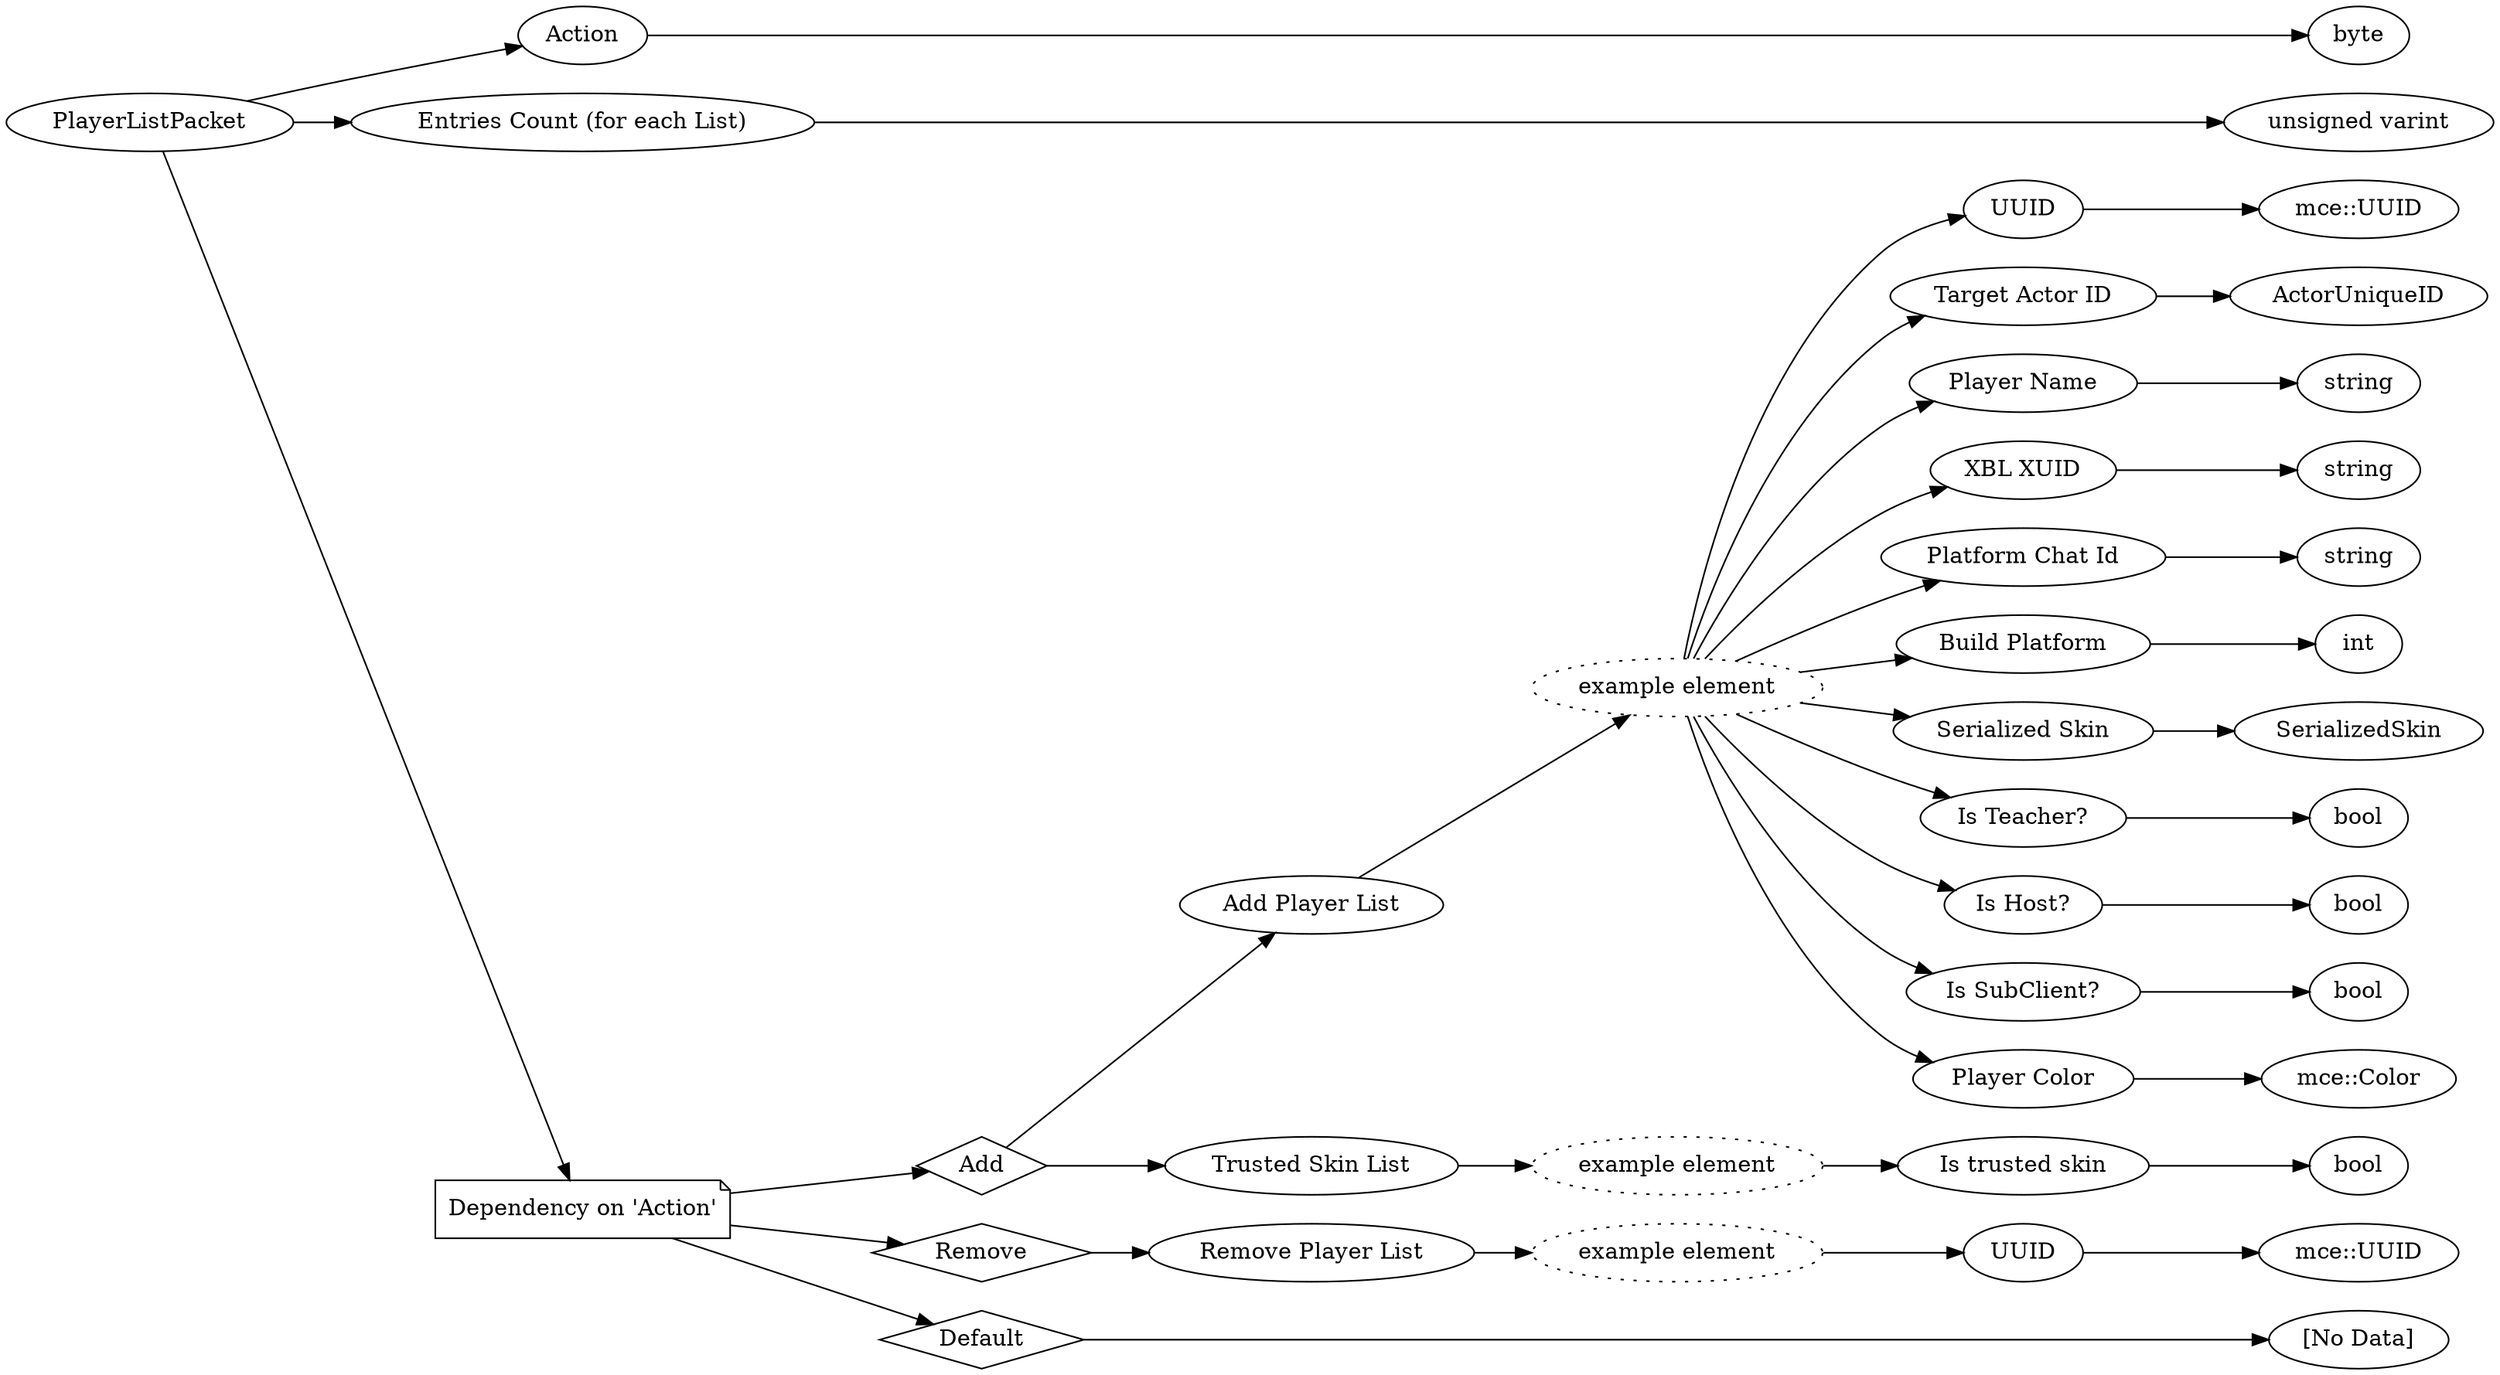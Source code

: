 digraph "PlayerListPacket" {
rankdir = LR
0
0 -> 1
1 -> 2
0 -> 3
3 -> 4
0 -> 5
5 -> 6
6 -> 7
7 -> 8
8 -> 9
9 -> 10
8 -> 11
11 -> 12
8 -> 13
13 -> 14
8 -> 15
15 -> 16
8 -> 17
17 -> 18
8 -> 19
19 -> 20
8 -> 21
21 -> 113
8 -> 114
114 -> 115
8 -> 116
116 -> 117
8 -> 118
118 -> 119
8 -> 120
120 -> 124
6 -> 125
125 -> 126
126 -> 127
127 -> 128
5 -> 129
129 -> 130
130 -> 131
131 -> 132
132 -> 133
5 -> 134
134 -> 135

0 [label="PlayerListPacket",comment="name: \"PlayerListPacket\", typeName: \"\", id: 0, branchId: 63, recurseId: -1, attributes: 0, notes: \"\""];
1 [label="Action",comment="name: \"Action\", typeName: \"\", id: 1, branchId: 0, recurseId: -1, attributes: 0, notes: \"\""];
2 [label="byte",comment="name: \"byte\", typeName: \"\", id: 2, branchId: 0, recurseId: -1, attributes: 512, notes: \"\""];
3 [label="Entries Count (for each List)",comment="name: \"Entries Count (for each List)\", typeName: \"\", id: 3, branchId: 0, recurseId: -1, attributes: 0, notes: \"\""];
4 [label="unsigned varint",comment="name: \"unsigned varint\", typeName: \"\", id: 4, branchId: 0, recurseId: -1, attributes: 512, notes: \"\""];
5 [label="Dependency on 'Action'",shape=note,comment="name: \"Dependency on 'Action'\", typeName: \"\", id: 5, branchId: 0, recurseId: -1, attributes: 2, notes: \"\""];
6 [label="Add",shape=diamond,comment="name: \"Add\", typeName: \"\", id: 6, branchId: 0, recurseId: -1, attributes: 4, notes: \"\""];
7 [label="Add Player List",comment="name: \"Add Player List\", typeName: \"\", id: 7, branchId: 0, recurseId: -1, attributes: 8, notes: \"\""];
8 [label="example element",style=dotted,comment="name: \"example element\", typeName: \"\", id: 8, branchId: 0, recurseId: -1, attributes: 16, notes: \"\""];
9 [label="UUID",comment="name: \"UUID\", typeName: \"mce::UUID\", id: 9, branchId: 0, recurseId: -1, attributes: 256, notes: \"\""];
10 [label="mce::UUID",comment="name: \"mce::UUID\", typeName: \"\", id: 10, branchId: 0, recurseId: -1, attributes: 512, notes: \"\""];
11 [label="Target Actor ID",comment="name: \"Target Actor ID\", typeName: \"ActorUniqueID\", id: 11, branchId: 0, recurseId: -1, attributes: 256, notes: \"\""];
12 [label="ActorUniqueID",comment="name: \"ActorUniqueID\", typeName: \"\", id: 12, branchId: 0, recurseId: -1, attributes: 512, notes: \"\""];
13 [label="Player Name",comment="name: \"Player Name\", typeName: \"\", id: 13, branchId: 0, recurseId: -1, attributes: 0, notes: \"\""];
14 [label="string",comment="name: \"string\", typeName: \"\", id: 14, branchId: 0, recurseId: -1, attributes: 512, notes: \"\""];
15 [label="XBL XUID",comment="name: \"XBL XUID\", typeName: \"\", id: 15, branchId: 0, recurseId: -1, attributes: 0, notes: \"\""];
16 [label="string",comment="name: \"string\", typeName: \"\", id: 16, branchId: 0, recurseId: -1, attributes: 512, notes: \"\""];
17 [label="Platform Chat Id",comment="name: \"Platform Chat Id\", typeName: \"\", id: 17, branchId: 0, recurseId: -1, attributes: 0, notes: \"\""];
18 [label="string",comment="name: \"string\", typeName: \"\", id: 18, branchId: 0, recurseId: -1, attributes: 512, notes: \"\""];
19 [label="Build Platform",comment="name: \"Build Platform\", typeName: \"\", id: 19, branchId: 0, recurseId: -1, attributes: 0, notes: \"\""];
20 [label="int",comment="name: \"int\", typeName: \"\", id: 20, branchId: 0, recurseId: -1, attributes: 512, notes: \"\""];
21 [label="Serialized Skin",comment="name: \"Serialized Skin\", typeName: \"SerializedSkin\", id: 21, branchId: 0, recurseId: -1, attributes: 256, notes: \"\""];
113 [label="SerializedSkin",comment="name: \"SerializedSkin\", typeName: \"\", id: 113, branchId: 0, recurseId: -1, attributes: 512, notes: \"\""];
114 [label="Is Teacher?",comment="name: \"Is Teacher?\", typeName: \"\", id: 114, branchId: 0, recurseId: -1, attributes: 0, notes: \"\""];
115 [label="bool",comment="name: \"bool\", typeName: \"\", id: 115, branchId: 0, recurseId: -1, attributes: 512, notes: \"\""];
116 [label="Is Host?",comment="name: \"Is Host?\", typeName: \"\", id: 116, branchId: 0, recurseId: -1, attributes: 0, notes: \"\""];
117 [label="bool",comment="name: \"bool\", typeName: \"\", id: 117, branchId: 0, recurseId: -1, attributes: 512, notes: \"\""];
118 [label="Is SubClient?",comment="name: \"Is SubClient?\", typeName: \"\", id: 118, branchId: 0, recurseId: -1, attributes: 0, notes: \"\""];
119 [label="bool",comment="name: \"bool\", typeName: \"\", id: 119, branchId: 0, recurseId: -1, attributes: 512, notes: \"\""];
120 [label="Player Color",comment="name: \"Player Color\", typeName: \"mce::Color\", id: 120, branchId: 0, recurseId: -1, attributes: 256, notes: \"\""];
124 [label="mce::Color",comment="name: \"mce::Color\", typeName: \"\", id: 124, branchId: 0, recurseId: -1, attributes: 512, notes: \"\""];
125 [label="Trusted Skin List",comment="name: \"Trusted Skin List\", typeName: \"\", id: 125, branchId: 0, recurseId: -1, attributes: 8, notes: \"\""];
126 [label="example element",style=dotted,comment="name: \"example element\", typeName: \"\", id: 126, branchId: 0, recurseId: -1, attributes: 16, notes: \"\""];
127 [label="Is trusted skin",comment="name: \"Is trusted skin\", typeName: \"\", id: 127, branchId: 0, recurseId: -1, attributes: 0, notes: \"\""];
128 [label="bool",comment="name: \"bool\", typeName: \"\", id: 128, branchId: 0, recurseId: -1, attributes: 512, notes: \"\""];
129 [label="Remove",shape=diamond,comment="name: \"Remove\", typeName: \"\", id: 129, branchId: 1, recurseId: -1, attributes: 4, notes: \"\""];
130 [label="Remove Player List",comment="name: \"Remove Player List\", typeName: \"\", id: 130, branchId: 0, recurseId: -1, attributes: 8, notes: \"\""];
131 [label="example element",style=dotted,comment="name: \"example element\", typeName: \"\", id: 131, branchId: 0, recurseId: -1, attributes: 16, notes: \"\""];
132 [label="UUID",comment="name: \"UUID\", typeName: \"mce::UUID\", id: 132, branchId: 0, recurseId: -1, attributes: 256, notes: \"\""];
133 [label="mce::UUID",comment="name: \"mce::UUID\", typeName: \"\", id: 133, branchId: 0, recurseId: -1, attributes: 512, notes: \"\""];
134 [label="Default",shape=diamond,comment="name: \"Default\", typeName: \"\", id: 134, branchId: 2, recurseId: -1, attributes: 4, notes: \"\""];
135 [label="[No Data]",comment="name: \"[No Data]\", typeName: \"\", id: 135, branchId: 0, recurseId: -1, attributes: 512, notes: \"\""];
{ rank = max;2;4;10;12;14;16;18;20;113;115;117;119;124;128;133;135}

}

